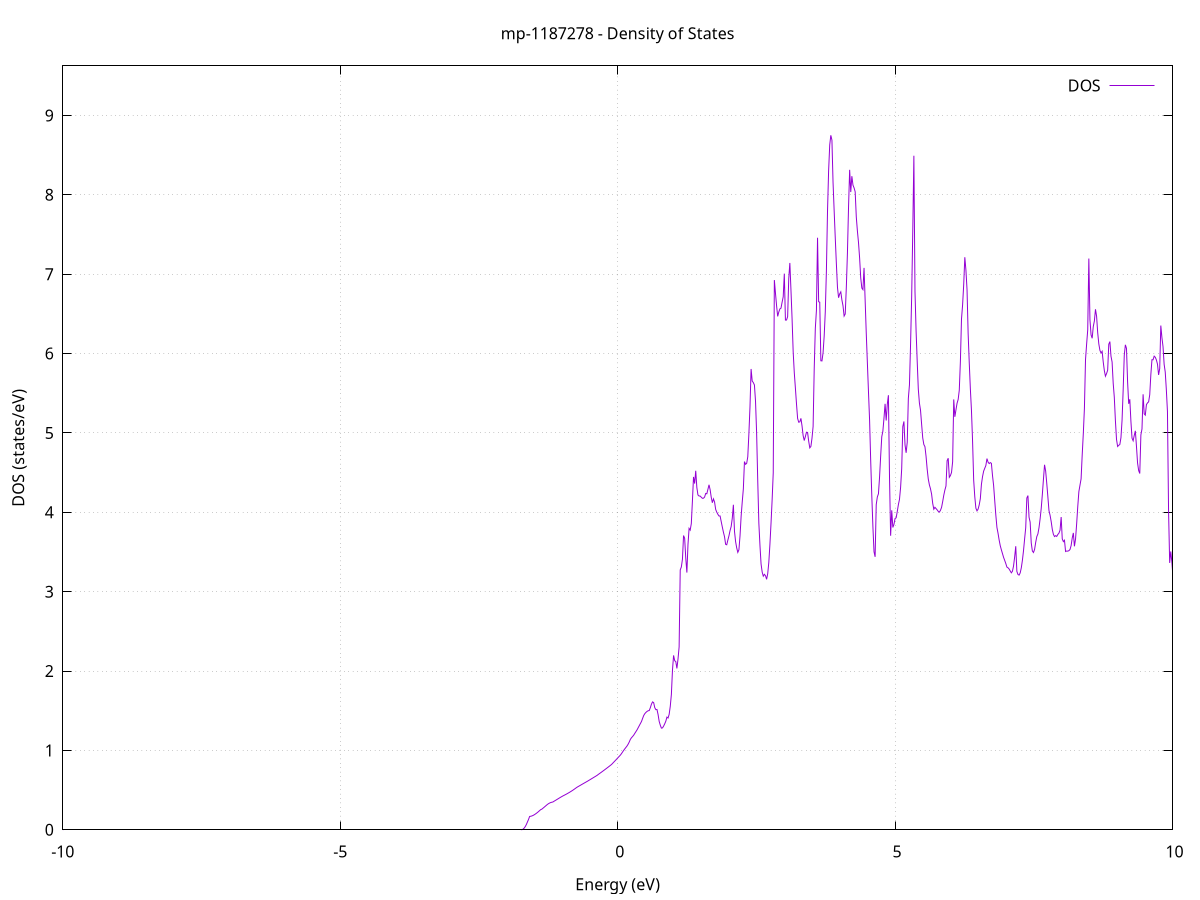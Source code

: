 set title 'mp-1187278 - Density of States'
set xlabel 'Energy (eV)'
set ylabel 'DOS (states/eV)'
set grid
set xrange [-10:10]
set yrange [0:9.625]
set xzeroaxis lt -1
set terminal png size 800,600
set output 'mp-1187278_dos_gnuplot.png'
plot '-' using 1:2 with lines title 'DOS'
-21.882900 0.000000
-21.863000 0.000000
-21.843000 0.000000
-21.823100 0.000000
-21.803100 0.000000
-21.783100 0.000000
-21.763200 0.000000
-21.743200 0.000000
-21.723300 0.000000
-21.703300 0.000000
-21.683400 0.000000
-21.663400 0.000000
-21.643400 0.000000
-21.623500 0.000000
-21.603500 0.000000
-21.583600 0.000000
-21.563600 0.000000
-21.543700 0.000000
-21.523700 0.000000
-21.503700 0.000000
-21.483800 0.000000
-21.463800 0.000000
-21.443900 0.000000
-21.423900 0.000000
-21.403900 0.000000
-21.384000 0.000000
-21.364000 0.000000
-21.344100 0.000000
-21.324100 0.000000
-21.304200 0.000000
-21.284200 0.000000
-21.264200 0.000000
-21.244300 0.000000
-21.224300 0.000000
-21.204400 0.000000
-21.184400 0.000000
-21.164500 0.000000
-21.144500 0.000000
-21.124500 0.000000
-21.104600 0.000000
-21.084600 0.000000
-21.064700 0.000000
-21.044700 0.000000
-21.024800 0.000000
-21.004800 0.000000
-20.984800 0.000000
-20.964900 0.000000
-20.944900 0.000000
-20.925000 0.000000
-20.905000 0.000000
-20.885100 0.000000
-20.865100 0.000000
-20.845100 0.000000
-20.825200 0.000000
-20.805200 0.000000
-20.785300 0.000000
-20.765300 0.000000
-20.745400 0.000000
-20.725400 0.000000
-20.705400 0.000000
-20.685500 0.000000
-20.665500 0.000000
-20.645600 0.000000
-20.625600 0.000000
-20.605700 0.000000
-20.585700 0.000000
-20.565700 0.000000
-20.545800 0.000000
-20.525800 0.000000
-20.505900 0.000000
-20.485900 0.000000
-20.466000 0.000000
-20.446000 0.000000
-20.426000 0.000000
-20.406100 0.000000
-20.386100 0.000000
-20.366200 0.000000
-20.346200 0.000000
-20.326300 0.000000
-20.306300 0.000000
-20.286300 0.000000
-20.266400 0.000000
-20.246400 0.000000
-20.226500 0.000000
-20.206500 0.000000
-20.186500 0.000000
-20.166600 0.000000
-20.146600 0.000000
-20.126700 0.000000
-20.106700 0.000000
-20.086800 0.000000
-20.066800 1.022700
-20.046800 10.816400
-20.026900 22.186700
-20.006900 130.619400
-19.987000 74.528400
-19.967000 69.391700
-19.947100 0.000000
-19.927100 0.000000
-19.907100 0.000000
-19.887200 0.000000
-19.867200 0.000000
-19.847300 0.000000
-19.827300 0.000000
-19.807400 0.000000
-19.787400 0.000000
-19.767400 0.000000
-19.747500 0.000000
-19.727500 0.000000
-19.707600 0.000000
-19.687600 0.000000
-19.667700 0.000000
-19.647700 0.000000
-19.627700 0.000000
-19.607800 0.000000
-19.587800 0.000000
-19.567900 0.000000
-19.547900 0.000000
-19.528000 1.578500
-19.508000 4.005100
-19.488000 15.387700
-19.468100 13.293100
-19.448100 21.117300
-19.428200 18.539000
-19.408200 20.058900
-19.388300 18.242800
-19.368300 24.564500
-19.348300 38.895300
-19.328400 27.065100
-19.308400 33.926800
-19.288500 84.432800
-19.268500 9.002700
-19.248600 16.709300
-19.228600 39.164100
-19.208600 39.108900
-19.188700 24.366000
-19.168700 40.071200
-19.148800 39.104700
-19.128800 40.049000
-19.108900 37.140900
-19.088900 33.124500
-19.068900 45.029800
-19.049000 37.094100
-19.029000 39.476600
-19.009100 53.175300
-18.989100 81.620600
-18.969100 35.236600
-18.949200 0.000000
-18.929200 0.000000
-18.909300 0.000000
-18.889300 0.000000
-18.869400 0.000000
-18.849400 0.000000
-18.829400 0.000000
-18.809500 0.000000
-18.789500 0.000000
-18.769600 0.000000
-18.749600 0.000000
-18.729700 0.000000
-18.709700 0.000000
-18.689700 0.000000
-18.669800 0.000000
-18.649800 0.000000
-18.629900 0.000000
-18.609900 0.000000
-18.590000 0.000000
-18.570000 0.000000
-18.550000 0.000000
-18.530100 0.000000
-18.510100 0.000000
-18.490200 0.000000
-18.470200 0.000000
-18.450300 0.000000
-18.430300 0.000000
-18.410300 0.000000
-18.390400 0.000000
-18.370400 0.000000
-18.350500 0.000000
-18.330500 0.000000
-18.310600 0.000000
-18.290600 0.000000
-18.270600 0.000000
-18.250700 0.000000
-18.230700 0.000000
-18.210800 0.000000
-18.190800 0.000000
-18.170900 0.000000
-18.150900 0.000000
-18.130900 0.000000
-18.111000 0.000000
-18.091000 0.000000
-18.071100 0.000000
-18.051100 0.000000
-18.031200 0.000000
-18.011200 0.000000
-17.991200 0.000000
-17.971300 0.000000
-17.951300 0.000000
-17.931400 0.000000
-17.911400 0.000000
-17.891500 0.000000
-17.871500 0.000000
-17.851500 0.000000
-17.831600 0.000000
-17.811600 0.000000
-17.791700 0.000000
-17.771700 0.000000
-17.751800 0.000000
-17.731800 0.000000
-17.711800 0.000000
-17.691900 0.000000
-17.671900 0.000000
-17.652000 0.000000
-17.632000 0.000000
-17.612000 0.000000
-17.592100 0.000000
-17.572100 0.000000
-17.552200 0.000000
-17.532200 0.000000
-17.512300 0.000000
-17.492300 0.000000
-17.472300 0.000000
-17.452400 0.000000
-17.432400 0.000000
-17.412500 0.000000
-17.392500 0.000000
-17.372600 0.000000
-17.352600 0.000000
-17.332600 0.000000
-17.312700 0.000000
-17.292700 0.000000
-17.272800 0.000000
-17.252800 0.000000
-17.232900 0.000000
-17.212900 0.000000
-17.192900 0.000000
-17.173000 0.000000
-17.153000 0.000000
-17.133100 0.000000
-17.113100 0.000000
-17.093200 0.000000
-17.073200 0.000000
-17.053200 0.000000
-17.033300 0.000000
-17.013300 0.000000
-16.993400 0.000000
-16.973400 0.000000
-16.953500 0.000000
-16.933500 0.000000
-16.913500 0.000000
-16.893600 0.000000
-16.873600 0.000000
-16.853700 0.000000
-16.833700 0.000000
-16.813800 0.000000
-16.793800 0.000000
-16.773800 0.000000
-16.753900 0.000000
-16.733900 0.000000
-16.714000 0.000000
-16.694000 0.000000
-16.674100 0.000000
-16.654100 0.000000
-16.634100 0.000000
-16.614200 0.000000
-16.594200 0.000000
-16.574300 0.000000
-16.554300 0.000000
-16.534400 0.000000
-16.514400 0.000000
-16.494400 0.000000
-16.474500 0.000000
-16.454500 0.000000
-16.434600 0.000000
-16.414600 0.000000
-16.394600 0.000000
-16.374700 0.000000
-16.354700 0.000000
-16.334800 0.000000
-16.314800 0.000000
-16.294900 0.000000
-16.274900 0.000000
-16.254900 0.000000
-16.235000 0.000000
-16.215000 0.000000
-16.195100 0.000000
-16.175100 0.000000
-16.155200 0.000000
-16.135200 0.000000
-16.115200 0.000000
-16.095300 0.000000
-16.075300 0.000000
-16.055400 0.000000
-16.035400 0.000000
-16.015500 0.000000
-15.995500 0.000000
-15.975500 0.000000
-15.955600 0.000000
-15.935600 0.000000
-15.915700 0.000000
-15.895700 0.000000
-15.875800 0.000000
-15.855800 0.000000
-15.835800 0.000000
-15.815900 0.000000
-15.795900 0.000000
-15.776000 0.000000
-15.756000 0.000000
-15.736100 0.000000
-15.716100 0.000000
-15.696100 0.000000
-15.676200 0.000000
-15.656200 0.000000
-15.636300 0.000000
-15.616300 0.000000
-15.596400 0.000000
-15.576400 0.000000
-15.556400 0.000000
-15.536500 0.000000
-15.516500 0.000000
-15.496600 0.000000
-15.476600 0.000000
-15.456700 0.000000
-15.436700 0.000000
-15.416700 0.000000
-15.396800 0.000000
-15.376800 0.000000
-15.356900 0.000000
-15.336900 0.000000
-15.317000 0.000000
-15.297000 0.000000
-15.277000 0.000000
-15.257100 0.000000
-15.237100 0.000000
-15.217200 0.000000
-15.197200 0.000000
-15.177200 0.000000
-15.157300 0.000000
-15.137300 0.000000
-15.117400 0.000000
-15.097400 0.000000
-15.077500 0.000000
-15.057500 0.000000
-15.037500 0.000000
-15.017600 0.000000
-14.997600 0.000000
-14.977700 0.000000
-14.957700 0.000000
-14.937800 0.000000
-14.917800 0.000000
-14.897800 0.000000
-14.877900 0.000000
-14.857900 0.000000
-14.838000 0.000000
-14.818000 0.000000
-14.798100 0.000000
-14.778100 0.000000
-14.758100 0.000000
-14.738200 0.000000
-14.718200 0.000000
-14.698300 0.000000
-14.678300 0.000000
-14.658400 0.000000
-14.638400 0.000000
-14.618400 0.000000
-14.598500 0.000000
-14.578500 0.000000
-14.558600 0.000000
-14.538600 0.000000
-14.518700 0.000000
-14.498700 0.000000
-14.478700 0.000000
-14.458800 0.000000
-14.438800 0.000000
-14.418900 0.000000
-14.398900 0.000000
-14.379000 0.000000
-14.359000 0.000000
-14.339000 0.000000
-14.319100 0.000000
-14.299100 0.000000
-14.279200 0.000000
-14.259200 0.000000
-14.239300 0.000000
-14.219300 0.000000
-14.199300 0.000000
-14.179400 0.000000
-14.159400 0.000000
-14.139500 0.000000
-14.119500 0.000000
-14.099600 0.000000
-14.079600 0.000000
-14.059600 0.000000
-14.039700 0.000000
-14.019700 0.000000
-13.999800 0.000000
-13.979800 0.000000
-13.959900 0.000000
-13.939900 0.000000
-13.919900 0.000000
-13.900000 0.000000
-13.880000 0.000000
-13.860100 0.000000
-13.840100 0.000000
-13.820100 0.000000
-13.800200 0.000000
-13.780200 0.000000
-13.760300 0.000000
-13.740300 0.000000
-13.720400 0.000000
-13.700400 0.000000
-13.680400 0.000000
-13.660500 0.000000
-13.640500 0.000000
-13.620600 0.000000
-13.600600 0.000000
-13.580700 0.000000
-13.560700 0.000000
-13.540700 0.000000
-13.520800 0.000000
-13.500800 0.000000
-13.480900 0.000000
-13.460900 0.000000
-13.441000 0.000000
-13.421000 0.000000
-13.401000 0.000000
-13.381100 0.000000
-13.361100 0.000000
-13.341200 0.000000
-13.321200 0.000000
-13.301300 0.000000
-13.281300 0.000000
-13.261300 0.000000
-13.241400 0.000000
-13.221400 0.000000
-13.201500 0.000000
-13.181500 0.000000
-13.161600 0.000000
-13.141600 0.000000
-13.121600 0.000000
-13.101700 0.000000
-13.081700 0.000000
-13.061800 0.000000
-13.041800 0.000000
-13.021900 0.000000
-13.001900 0.000000
-12.981900 0.000000
-12.962000 0.000000
-12.942000 0.000000
-12.922100 0.000000
-12.902100 0.000000
-12.882200 0.000000
-12.862200 0.000000
-12.842200 0.000000
-12.822300 0.000000
-12.802300 0.000000
-12.782400 0.000000
-12.762400 0.000000
-12.742500 0.000000
-12.722500 0.000000
-12.702500 0.000000
-12.682600 0.000000
-12.662600 0.000000
-12.642700 0.000000
-12.622700 0.000000
-12.602700 0.000000
-12.582800 0.000000
-12.562800 0.000000
-12.542900 0.000000
-12.522900 0.000000
-12.503000 0.000000
-12.483000 0.000000
-12.463000 0.000000
-12.443100 0.000000
-12.423100 0.000000
-12.403200 0.000000
-12.383200 0.000000
-12.363300 0.000000
-12.343300 0.000000
-12.323300 0.000000
-12.303400 0.000000
-12.283400 0.000000
-12.263500 0.000000
-12.243500 0.000000
-12.223600 0.000000
-12.203600 0.000000
-12.183600 0.000000
-12.163700 0.000000
-12.143700 0.000000
-12.123800 0.000000
-12.103800 0.000000
-12.083900 0.000000
-12.063900 0.000000
-12.043900 0.000000
-12.024000 0.000000
-12.004000 0.000000
-11.984100 0.000000
-11.964100 0.000000
-11.944200 0.000000
-11.924200 0.000000
-11.904200 0.000000
-11.884300 0.000000
-11.864300 0.000000
-11.844400 0.000000
-11.824400 0.000000
-11.804500 0.000000
-11.784500 0.000000
-11.764500 0.000000
-11.744600 0.000000
-11.724600 0.000000
-11.704700 0.000000
-11.684700 0.000000
-11.664800 0.000000
-11.644800 0.000000
-11.624800 0.000000
-11.604900 0.000000
-11.584900 0.000000
-11.565000 0.000000
-11.545000 0.000000
-11.525100 0.000000
-11.505100 0.000000
-11.485100 0.000000
-11.465200 0.000000
-11.445200 0.000000
-11.425300 0.000000
-11.405300 0.000000
-11.385300 0.000000
-11.365400 0.000000
-11.345400 0.000000
-11.325500 0.000000
-11.305500 0.000000
-11.285600 0.000000
-11.265600 0.000000
-11.245600 0.000000
-11.225700 0.000000
-11.205700 0.000000
-11.185800 0.000000
-11.165800 0.000000
-11.145900 0.000000
-11.125900 0.000000
-11.105900 0.000000
-11.086000 0.000000
-11.066000 0.000000
-11.046100 0.000000
-11.026100 0.000000
-11.006200 0.000000
-10.986200 0.000000
-10.966200 0.000000
-10.946300 0.000000
-10.926300 0.000000
-10.906400 0.000000
-10.886400 0.000000
-10.866500 0.000000
-10.846500 0.000000
-10.826500 0.000000
-10.806600 0.000000
-10.786600 0.000000
-10.766700 0.000000
-10.746700 0.000000
-10.726800 0.000000
-10.706800 0.000000
-10.686800 0.000000
-10.666900 0.000000
-10.646900 0.000000
-10.627000 0.000000
-10.607000 0.000000
-10.587100 0.000000
-10.567100 0.000000
-10.547100 0.000000
-10.527200 0.000000
-10.507200 0.000000
-10.487300 0.000000
-10.467300 0.000000
-10.447400 0.000000
-10.427400 0.000000
-10.407400 0.000000
-10.387500 0.000000
-10.367500 0.000000
-10.347600 0.000000
-10.327600 0.000000
-10.307700 0.000000
-10.287700 0.000000
-10.267700 0.000000
-10.247800 0.000000
-10.227800 0.000000
-10.207900 0.000000
-10.187900 0.000000
-10.168000 0.000000
-10.148000 0.000000
-10.128000 0.000000
-10.108100 0.000000
-10.088100 0.000000
-10.068200 0.000000
-10.048200 0.000000
-10.028200 0.000000
-10.008300 0.000000
-9.988300 0.000000
-9.968400 0.000000
-9.948400 0.000000
-9.928500 0.000000
-9.908500 0.000000
-9.888500 0.000000
-9.868600 0.000000
-9.848600 0.000000
-9.828700 0.000000
-9.808700 0.000000
-9.788800 0.000000
-9.768800 0.000000
-9.748800 0.000000
-9.728900 0.000000
-9.708900 0.000000
-9.689000 0.000000
-9.669000 0.000000
-9.649100 0.000000
-9.629100 0.000000
-9.609100 0.000000
-9.589200 0.000000
-9.569200 0.000000
-9.549300 0.000000
-9.529300 0.000000
-9.509400 0.000000
-9.489400 0.000000
-9.469400 0.000000
-9.449500 0.000000
-9.429500 0.000000
-9.409600 0.000000
-9.389600 0.000000
-9.369700 0.000000
-9.349700 0.000000
-9.329700 0.000000
-9.309800 0.000000
-9.289800 0.000000
-9.269900 0.000000
-9.249900 0.000000
-9.230000 0.000000
-9.210000 0.000000
-9.190000 0.000000
-9.170100 0.000000
-9.150100 0.000000
-9.130200 0.000000
-9.110200 0.000000
-9.090300 0.000000
-9.070300 0.000000
-9.050300 0.000000
-9.030400 0.000000
-9.010400 0.000000
-8.990500 0.000000
-8.970500 0.000000
-8.950600 0.000000
-8.930600 0.000000
-8.910600 0.000000
-8.890700 0.000000
-8.870700 0.000000
-8.850800 0.000000
-8.830800 0.000000
-8.810800 0.000000
-8.790900 0.000000
-8.770900 0.000000
-8.751000 0.000000
-8.731000 0.000000
-8.711100 0.000000
-8.691100 0.000000
-8.671100 0.000000
-8.651200 0.000000
-8.631200 0.000000
-8.611300 0.000000
-8.591300 0.000000
-8.571400 0.000000
-8.551400 0.000000
-8.531400 0.000000
-8.511500 0.000000
-8.491500 0.000000
-8.471600 0.000000
-8.451600 0.000000
-8.431700 0.000000
-8.411700 0.000000
-8.391700 0.000000
-8.371800 0.000000
-8.351800 0.000000
-8.331900 0.000000
-8.311900 0.000000
-8.292000 0.000000
-8.272000 0.000000
-8.252000 0.000000
-8.232100 0.000000
-8.212100 0.000000
-8.192200 0.000000
-8.172200 0.000000
-8.152300 0.000000
-8.132300 0.000000
-8.112300 0.000000
-8.092400 0.000000
-8.072400 0.000000
-8.052500 0.000000
-8.032500 0.000000
-8.012600 0.000000
-7.992600 0.000000
-7.972600 0.000000
-7.952700 0.000000
-7.932700 0.000000
-7.912800 0.000000
-7.892800 0.000000
-7.872900 0.000000
-7.852900 0.000000
-7.832900 0.000000
-7.813000 0.000000
-7.793000 0.000000
-7.773100 0.000000
-7.753100 0.000000
-7.733200 0.000000
-7.713200 0.000000
-7.693200 0.000000
-7.673300 0.000000
-7.653300 0.000000
-7.633400 0.000000
-7.613400 0.000000
-7.593400 0.000000
-7.573500 0.000000
-7.553500 0.000000
-7.533600 0.000000
-7.513600 0.000000
-7.493700 0.000000
-7.473700 0.000000
-7.453700 0.000000
-7.433800 0.000000
-7.413800 0.000000
-7.393900 0.000000
-7.373900 0.000000
-7.354000 0.000000
-7.334000 0.000000
-7.314000 0.000000
-7.294100 0.000000
-7.274100 0.000000
-7.254200 0.000000
-7.234200 0.000000
-7.214300 0.000000
-7.194300 0.000000
-7.174300 0.000000
-7.154400 0.000000
-7.134400 0.000000
-7.114500 0.000000
-7.094500 0.000000
-7.074600 0.000000
-7.054600 0.000000
-7.034600 0.000000
-7.014700 0.000000
-6.994700 0.000000
-6.974800 0.000000
-6.954800 0.000000
-6.934900 0.000000
-6.914900 0.000000
-6.894900 0.000000
-6.875000 0.000000
-6.855000 0.000000
-6.835100 0.000000
-6.815100 0.000000
-6.795200 0.000000
-6.775200 0.000000
-6.755200 0.000000
-6.735300 0.000000
-6.715300 0.000000
-6.695400 0.000000
-6.675400 0.000000
-6.655500 0.000000
-6.635500 0.000000
-6.615500 0.000000
-6.595600 0.000000
-6.575600 0.000000
-6.555700 0.000000
-6.535700 0.000000
-6.515800 0.000000
-6.495800 0.000000
-6.475800 0.000000
-6.455900 0.000000
-6.435900 0.000000
-6.416000 0.000000
-6.396000 0.000000
-6.376100 0.000000
-6.356100 0.000000
-6.336100 0.000000
-6.316200 0.000000
-6.296200 0.000000
-6.276300 0.000000
-6.256300 0.000000
-6.236300 0.000000
-6.216400 0.000000
-6.196400 0.000000
-6.176500 0.000000
-6.156500 0.000000
-6.136600 0.000000
-6.116600 0.000000
-6.096600 0.000000
-6.076700 0.000000
-6.056700 0.000000
-6.036800 0.000000
-6.016800 0.000000
-5.996900 0.000000
-5.976900 0.000000
-5.956900 0.000000
-5.937000 0.000000
-5.917000 0.000000
-5.897100 0.000000
-5.877100 0.000000
-5.857200 0.000000
-5.837200 0.000000
-5.817200 0.000000
-5.797300 0.000000
-5.777300 0.000000
-5.757400 0.000000
-5.737400 0.000000
-5.717500 0.000000
-5.697500 0.000000
-5.677500 0.000000
-5.657600 0.000000
-5.637600 0.000000
-5.617700 0.000000
-5.597700 0.000000
-5.577800 0.000000
-5.557800 0.000000
-5.537800 0.000000
-5.517900 0.000000
-5.497900 0.000000
-5.478000 0.000000
-5.458000 0.000000
-5.438100 0.000000
-5.418100 0.000000
-5.398100 0.000000
-5.378200 0.000000
-5.358200 0.000000
-5.338300 0.000000
-5.318300 0.000000
-5.298400 0.000000
-5.278400 0.000000
-5.258400 0.000000
-5.238500 0.000000
-5.218500 0.000000
-5.198600 0.000000
-5.178600 0.000000
-5.158700 0.000000
-5.138700 0.000000
-5.118700 0.000000
-5.098800 0.000000
-5.078800 0.000000
-5.058900 0.000000
-5.038900 0.000000
-5.018900 0.000000
-4.999000 0.000000
-4.979000 0.000000
-4.959100 0.000000
-4.939100 0.000000
-4.919200 0.000000
-4.899200 0.000000
-4.879200 0.000000
-4.859300 0.000000
-4.839300 0.000000
-4.819400 0.000000
-4.799400 0.000000
-4.779500 0.000000
-4.759500 0.000000
-4.739500 0.000000
-4.719600 0.000000
-4.699600 0.000000
-4.679700 0.000000
-4.659700 0.000000
-4.639800 0.000000
-4.619800 0.000000
-4.599800 0.000000
-4.579900 0.000000
-4.559900 0.000000
-4.540000 0.000000
-4.520000 0.000000
-4.500100 0.000000
-4.480100 0.000000
-4.460100 0.000000
-4.440200 0.000000
-4.420200 0.000000
-4.400300 0.000000
-4.380300 0.000000
-4.360400 0.000000
-4.340400 0.000000
-4.320400 0.000000
-4.300500 0.000000
-4.280500 0.000000
-4.260600 0.000000
-4.240600 0.000000
-4.220700 0.000000
-4.200700 0.000000
-4.180700 0.000000
-4.160800 0.000000
-4.140800 0.000000
-4.120900 0.000000
-4.100900 0.000000
-4.081000 0.000000
-4.061000 0.000000
-4.041000 0.000000
-4.021100 0.000000
-4.001100 0.000000
-3.981200 0.000000
-3.961200 0.000000
-3.941300 0.000000
-3.921300 0.000000
-3.901300 0.000000
-3.881400 0.000000
-3.861400 0.000000
-3.841500 0.000000
-3.821500 0.000000
-3.801500 0.000000
-3.781600 0.000000
-3.761600 0.000000
-3.741700 0.000000
-3.721700 0.000000
-3.701800 0.000000
-3.681800 0.000000
-3.661800 0.000000
-3.641900 0.000000
-3.621900 0.000000
-3.602000 0.000000
-3.582000 0.000000
-3.562100 0.000000
-3.542100 0.000000
-3.522100 0.000000
-3.502200 0.000000
-3.482200 0.000000
-3.462300 0.000000
-3.442300 0.000000
-3.422400 0.000000
-3.402400 0.000000
-3.382400 0.000000
-3.362500 0.000000
-3.342500 0.000000
-3.322600 0.000000
-3.302600 0.000000
-3.282700 0.000000
-3.262700 0.000000
-3.242700 0.000000
-3.222800 0.000000
-3.202800 0.000000
-3.182900 0.000000
-3.162900 0.000000
-3.143000 0.000000
-3.123000 0.000000
-3.103000 0.000000
-3.083100 0.000000
-3.063100 0.000000
-3.043200 0.000000
-3.023200 0.000000
-3.003300 0.000000
-2.983300 0.000000
-2.963300 0.000000
-2.943400 0.000000
-2.923400 0.000000
-2.903500 0.000000
-2.883500 0.000000
-2.863600 0.000000
-2.843600 0.000000
-2.823600 0.000000
-2.803700 0.000000
-2.783700 0.000000
-2.763800 0.000000
-2.743800 0.000000
-2.723900 0.000000
-2.703900 0.000000
-2.683900 0.000000
-2.664000 0.000000
-2.644000 0.000000
-2.624100 0.000000
-2.604100 0.000000
-2.584200 0.000000
-2.564200 0.000000
-2.544200 0.000000
-2.524300 0.000000
-2.504300 0.000000
-2.484400 0.000000
-2.464400 0.000000
-2.444400 0.000000
-2.424500 0.000000
-2.404500 0.000000
-2.384600 0.000000
-2.364600 0.000000
-2.344700 0.000000
-2.324700 0.000000
-2.304700 0.000000
-2.284800 0.000000
-2.264800 0.000000
-2.244900 0.000000
-2.224900 0.000000
-2.205000 0.000000
-2.185000 0.000000
-2.165000 0.000000
-2.145100 0.000000
-2.125100 0.000000
-2.105200 0.000000
-2.085200 0.000000
-2.065300 0.000000
-2.045300 0.000000
-2.025300 0.000000
-2.005400 0.000000
-1.985400 0.000000
-1.965500 0.000000
-1.945500 0.000000
-1.925600 0.000000
-1.905600 0.000000
-1.885600 0.000000
-1.865700 0.000000
-1.845700 0.000000
-1.825800 0.000000
-1.805800 0.000000
-1.785900 0.000000
-1.765900 0.000000
-1.745900 0.000000
-1.726000 0.000700
-1.706000 0.007000
-1.686100 0.019800
-1.666100 0.039100
-1.646200 0.065000
-1.626200 0.097400
-1.606200 0.130000
-1.586300 0.168000
-1.566300 0.170200
-1.546400 0.174100
-1.526400 0.180000
-1.506500 0.187700
-1.486500 0.196700
-1.466500 0.206600
-1.446600 0.217300
-1.426600 0.229000
-1.406700 0.241400
-1.386700 0.253700
-1.366800 0.259700
-1.346800 0.271100
-1.326800 0.282800
-1.306900 0.294700
-1.286900 0.306900
-1.267000 0.318600
-1.247000 0.328500
-1.227000 0.336500
-1.207100 0.342700
-1.187100 0.347000
-1.167200 0.350000
-1.147200 0.359000
-1.127300 0.367400
-1.107300 0.375900
-1.087300 0.384500
-1.067400 0.393200
-1.047400 0.401700
-1.027500 0.410000
-1.007500 0.418000
-0.987600 0.425800
-0.967600 0.433200
-0.947600 0.440400
-0.927700 0.447800
-0.907700 0.455600
-0.887800 0.463600
-0.867800 0.471800
-0.847900 0.480300
-0.827900 0.489200
-0.807900 0.498400
-0.788000 0.508000
-0.768000 0.518000
-0.748100 0.528200
-0.728100 0.537700
-0.708200 0.545800
-0.688200 0.553800
-0.668200 0.561900
-0.648300 0.570000
-0.628300 0.578100
-0.608400 0.586100
-0.588400 0.594100
-0.568500 0.602100
-0.548500 0.609900
-0.528500 0.618400
-0.508600 0.626800
-0.488600 0.635200
-0.468700 0.643600
-0.448700 0.652100
-0.428800 0.660600
-0.408800 0.669100
-0.388800 0.677700
-0.368900 0.686300
-0.348900 0.697400
-0.329000 0.707300
-0.309000 0.717300
-0.289100 0.727400
-0.269100 0.737700
-0.249100 0.748000
-0.229200 0.758500
-0.209200 0.769100
-0.189300 0.779600
-0.169300 0.790300
-0.149400 0.801100
-0.129400 0.812000
-0.109400 0.823000
-0.089500 0.837800
-0.069500 0.852400
-0.049600 0.867000
-0.029600 0.881700
-0.009600 0.896600
0.010300 0.911700
0.030300 0.926700
0.050200 0.941500
0.070200 0.960400
0.090100 0.981500
0.110100 1.001600
0.130100 1.020500
0.150000 1.038500
0.170000 1.056700
0.189900 1.079500
0.209900 1.107200
0.229800 1.139900
0.249800 1.159900
0.269800 1.175300
0.289700 1.192500
0.309700 1.215200
0.329600 1.236900
0.349600 1.258700
0.369500 1.285200
0.389500 1.311500
0.409500 1.337700
0.429400 1.363800
0.449400 1.401900
0.469300 1.439200
0.489300 1.462600
0.509200 1.478500
0.529200 1.490800
0.549200 1.499600
0.569100 1.502000
0.589100 1.538200
0.609000 1.582500
0.629000 1.611400
0.648900 1.602400
0.668900 1.539100
0.688900 1.513700
0.708800 1.515600
0.728800 1.451800
0.748700 1.365000
0.768700 1.317200
0.788600 1.280800
0.808600 1.283900
0.828600 1.307000
0.848500 1.335300
0.868500 1.368600
0.888400 1.419700
0.908400 1.408000
0.928300 1.454000
0.948300 1.554800
0.968300 1.704300
0.988200 2.011800
1.008200 2.197200
1.028100 2.130300
1.048100 2.118900
1.068000 2.032900
1.088000 2.151900
1.108000 2.303700
1.127900 3.274300
1.147900 3.310900
1.167800 3.408700
1.187800 3.707300
1.207700 3.673100
1.227700 3.422900
1.247700 3.240800
1.267600 3.593700
1.287600 3.797400
1.307500 3.776100
1.327500 3.857100
1.347500 4.140500
1.367400 4.445800
1.387400 4.362100
1.407300 4.523400
1.427300 4.313100
1.447200 4.218800
1.467200 4.205500
1.487200 4.204700
1.507100 4.190200
1.527100 4.176400
1.547000 4.177900
1.567000 4.191900
1.586900 4.237500
1.606900 4.233500
1.626900 4.289200
1.646800 4.346500
1.666800 4.285300
1.686700 4.190100
1.706700 4.120500
1.726600 4.168900
1.746600 4.130200
1.766600 4.037000
1.786500 4.001400
1.806500 3.975200
1.826400 3.954000
1.846400 3.953700
1.866300 3.884300
1.886300 3.815100
1.906300 3.749400
1.926200 3.692300
1.946200 3.596600
1.966100 3.590900
1.986100 3.649200
2.006000 3.703600
2.026000 3.770100
2.046000 3.820800
2.065900 3.925100
2.085900 4.094800
2.105800 3.761300
2.125800 3.630300
2.145700 3.552200
2.165700 3.495100
2.185700 3.527300
2.205600 3.702900
2.225600 3.950400
2.245500 4.130500
2.265500 4.294800
2.285400 4.639100
2.305400 4.604800
2.325400 4.616500
2.345300 4.699200
2.365300 4.988200
2.385200 5.328400
2.405200 5.805800
2.425100 5.654300
2.445100 5.634800
2.465100 5.604400
2.485000 5.398900
2.505000 4.992100
2.524900 4.399100
2.544900 3.863300
2.564900 3.583800
2.584800 3.348900
2.604800 3.247600
2.624700 3.195500
2.644700 3.218600
2.664600 3.201500
2.684600 3.155900
2.704600 3.226600
2.724500 3.368700
2.744500 3.597800
2.764400 3.862800
2.784400 4.159100
2.804300 4.497100
2.824300 6.926400
2.844300 6.761800
2.864200 6.604400
2.884200 6.468600
2.904100 6.523200
2.924100 6.563000
2.944000 6.572200
2.964000 6.647100
2.984000 6.715500
3.003900 7.007100
3.023900 6.422200
3.043800 6.422700
3.063800 6.465900
3.083700 6.944100
3.103700 7.141700
3.123700 6.800400
3.143600 6.441200
3.163600 6.021400
3.183500 5.759700
3.203500 5.565400
3.223400 5.365800
3.243400 5.183100
3.263400 5.135100
3.283300 5.139800
3.303300 5.183900
3.323200 5.087900
3.343200 4.965900
3.363100 4.904400
3.383100 4.953100
3.403100 5.009100
3.423000 5.006000
3.443000 4.896500
3.462900 4.811900
3.482900 4.830300
3.502800 4.933800
3.522800 5.081100
3.542800 5.809800
3.562700 6.317100
3.582700 6.546100
3.602600 7.459200
3.622600 6.653600
3.642500 6.647100
3.662500 5.909200
3.682500 5.907400
3.702400 6.011300
3.722400 6.221000
3.742300 6.525800
3.762300 7.040600
3.782200 7.787400
3.802200 8.302900
3.822200 8.628200
3.842100 8.750400
3.862100 8.689400
3.882000 8.158700
3.902000 7.802900
3.922000 7.460300
3.941900 7.134800
3.961900 6.834600
3.981800 6.703800
4.001800 6.752300
4.021700 6.777900
4.041700 6.675700
4.061700 6.602300
4.081600 6.472400
4.101600 6.498700
4.121500 6.835600
4.141500 7.268700
4.161400 7.848100
4.181400 8.315600
4.201400 8.035300
4.221300 8.234900
4.241300 8.122700
4.261200 8.087700
4.281200 8.037900
4.301100 7.721700
4.321100 7.544500
4.341100 7.397300
4.361000 7.203700
4.381000 6.953200
4.400900 6.825400
4.420900 6.805600
4.440800 7.079900
4.460800 6.669300
4.480800 6.255500
4.500700 5.886500
4.520700 5.518600
4.540600 5.163300
4.560600 4.651900
4.580500 4.206100
4.600500 3.819500
4.620500 3.502800
4.640400 3.438900
4.660400 4.096400
4.680300 4.193100
4.700300 4.233400
4.720200 4.442100
4.740200 4.707800
4.760200 4.952500
4.780100 5.022900
4.800100 5.185800
4.820000 5.366800
4.840000 5.156800
4.859900 5.361300
4.879900 5.475400
4.899900 4.438700
4.919800 3.704700
4.939800 4.025300
4.959700 3.809300
4.979700 3.846800
4.999600 3.921300
5.019600 3.931100
5.039600 4.009800
5.059500 4.096100
5.079500 4.163000
5.099400 4.312300
5.119400 4.550200
5.139400 5.080300
5.159300 5.144900
5.179300 4.850000
5.199200 4.749800
5.219200 4.881700
5.239100 5.434300
5.259100 5.605100
5.279100 6.113900
5.299000 6.715200
5.319000 7.545900
5.338900 8.492600
5.358900 6.784500
5.378800 6.286300
5.398800 5.904300
5.418800 5.552000
5.438700 5.376400
5.458700 5.285700
5.478600 5.108600
5.498600 4.937300
5.518500 4.854200
5.538500 4.826800
5.558500 4.704800
5.578400 4.545500
5.598400 4.420000
5.618300 4.346100
5.638300 4.296500
5.658200 4.229600
5.678200 4.112900
5.698200 4.038900
5.718100 4.063100
5.738100 4.047300
5.758000 4.031100
5.778000 4.011900
5.797900 4.002100
5.817900 4.024600
5.837900 4.061800
5.857800 4.133900
5.877800 4.214600
5.897700 4.280400
5.917700 4.331800
5.937600 4.650100
5.957600 4.681500
5.977600 4.441200
5.997500 4.462300
6.017500 4.502300
6.037400 4.637000
6.057400 5.422400
6.077300 5.203300
6.097300 5.290800
6.117300 5.374500
6.137200 5.422100
6.157200 5.538000
6.177100 5.896200
6.197100 6.434700
6.217000 6.613600
6.237000 6.869100
6.257000 7.213800
6.276900 7.051600
6.296900 6.806700
6.316800 6.255600
6.336800 5.888900
6.356800 5.557000
6.376700 5.285400
6.396700 4.897900
6.416600 4.405500
6.436600 4.196000
6.456500 4.051500
6.476500 4.018400
6.496500 4.040600
6.516400 4.093200
6.536400 4.171000
6.556300 4.352200
6.576300 4.449700
6.596200 4.518400
6.616200 4.554500
6.636200 4.589600
6.656100 4.676700
6.676100 4.631400
6.696000 4.614100
6.716000 4.626300
6.735900 4.617200
6.755900 4.463900
6.775900 4.339100
6.795800 4.149800
6.815800 3.965200
6.835700 3.809800
6.855700 3.735900
6.875600 3.651400
6.895600 3.579800
6.915600 3.528100
6.935500 3.480400
6.955500 3.432600
6.975400 3.394500
6.995400 3.355200
7.015300 3.310100
7.035300 3.301200
7.055300 3.285800
7.075200 3.261300
7.095200 3.237600
7.115100 3.256700
7.135100 3.323600
7.155000 3.436800
7.175000 3.572400
7.195000 3.255700
7.214900 3.216600
7.234900 3.208700
7.254800 3.236100
7.274800 3.299400
7.294700 3.394100
7.314700 3.515300
7.334700 3.664700
7.354600 3.805700
7.374600 4.180000
7.394500 4.210600
7.414500 3.938800
7.434400 3.876200
7.454400 3.613300
7.474400 3.512500
7.494300 3.493500
7.514300 3.531200
7.534200 3.620300
7.554200 3.693500
7.574100 3.727400
7.594100 3.806700
7.614100 3.917900
7.634000 4.048300
7.654000 4.222400
7.673900 4.413600
7.693900 4.598800
7.713900 4.520600
7.733800 4.365500
7.753800 4.195700
7.773700 4.021500
7.793700 3.962200
7.813600 3.883500
7.833600 3.785200
7.853600 3.722300
7.873500 3.694700
7.893500 3.705700
7.913400 3.696400
7.933400 3.720900
7.953300 3.737400
7.973300 3.775400
7.993300 3.940400
8.013200 3.664700
8.033200 3.630800
8.053100 3.648100
8.073100 3.506100
8.093000 3.512200
8.113000 3.510800
8.133000 3.516800
8.152900 3.531500
8.172900 3.581400
8.192800 3.675900
8.212800 3.740400
8.232700 3.571700
8.252700 3.664900
8.272700 3.856100
8.292600 4.073400
8.312600 4.261200
8.332500 4.341700
8.352500 4.421300
8.372400 4.718900
8.392400 4.989500
8.412400 5.308100
8.432300 5.924500
8.452300 6.119100
8.472200 6.299200
8.492200 7.197700
8.512100 6.427200
8.532100 6.236200
8.552100 6.192800
8.572000 6.339200
8.592000 6.410400
8.611900 6.558000
8.631900 6.470300
8.651800 6.263500
8.671800 6.122800
8.691800 6.040600
8.711700 6.007800
8.731700 6.028900
8.751600 5.894800
8.771600 5.785700
8.791500 5.714900
8.811500 5.747700
8.831500 5.790500
8.851400 6.117600
8.871400 6.151300
8.891300 5.967300
8.911300 5.893800
8.931300 5.625800
8.951200 5.449600
8.971200 5.153400
8.991100 4.917800
9.011100 4.829300
9.031000 4.844000
9.051000 4.854800
9.071000 4.940800
9.090900 5.159400
9.110900 5.541200
9.130800 5.979000
9.150800 6.110400
9.170700 6.065800
9.190700 5.643800
9.210700 5.367300
9.230600 5.424600
9.250600 5.145900
9.270500 4.934200
9.290500 4.901400
9.310400 4.968300
9.330400 5.026600
9.350400 4.833900
9.370300 4.622100
9.390300 4.525900
9.410200 4.488800
9.430200 4.975000
9.450100 5.050200
9.470100 5.487000
9.490100 5.240800
9.510000 5.224500
9.530000 5.356600
9.549900 5.378900
9.569900 5.391900
9.589800 5.481500
9.609800 5.735800
9.629800 5.922500
9.649700 5.922300
9.669700 5.967500
9.689600 5.953800
9.709600 5.920700
9.729500 5.867100
9.749500 5.731000
9.769500 5.810600
9.789400 6.353300
9.809400 6.201000
9.829300 6.087100
9.849300 5.864600
9.869200 5.766900
9.889200 5.544100
9.909200 5.270000
9.929100 4.014800
9.949100 3.362200
9.969000 3.507100
9.989000 3.369000
10.008900 3.182600
10.028900 3.157400
10.048900 3.186600
10.068800 3.179300
10.088800 3.135700
10.108700 3.057200
10.128700 2.960100
10.148700 2.858400
10.168600 2.744400
10.188600 2.674500
10.208500 2.704700
10.228500 2.584300
10.248400 2.516600
10.268400 2.481200
10.288400 2.487200
10.308300 2.383400
10.328300 2.279100
10.348200 2.185700
10.368200 2.035700
10.388100 1.910000
10.408100 1.804600
10.428100 1.708900
10.448000 1.621100
10.468000 1.539700
10.487900 1.464800
10.507900 1.560700
10.527800 1.450100
10.547800 1.301800
10.567800 1.161200
10.587700 1.029000
10.607700 0.905100
10.627600 0.801200
10.647600 0.711500
10.667500 0.634300
10.687500 0.569600
10.707500 0.517700
10.727400 0.525500
10.747400 0.755000
10.767300 0.750700
10.787300 0.779800
10.807200 0.799600
10.827200 0.871600
10.847200 0.989100
10.867100 1.149500
10.887100 1.321500
10.907000 1.478700
10.927000 1.778100
10.946900 2.017400
10.966900 2.228600
10.986900 2.413000
11.006800 2.579800
11.026800 2.739600
11.046700 2.894600
11.066700 3.108200
11.086600 3.308400
11.106600 3.477300
11.126600 3.686800
11.146500 3.878000
11.166500 3.883200
11.186400 3.842500
11.206400 3.900400
11.226300 3.953500
11.246300 4.010600
11.266300 4.053100
11.286200 4.047900
11.306200 3.979600
11.326100 3.988900
11.346100 4.000300
11.366000 4.065600
11.386000 4.146200
11.406000 4.203100
11.425900 4.237100
11.445900 4.250900
11.465800 4.168300
11.485800 4.175500
11.505800 4.149800
11.525700 4.118000
11.545700 3.737100
11.565600 3.656700
11.585600 4.190000
11.605500 4.817400
11.625500 5.063500
11.645500 4.194800
11.665400 3.696400
11.685400 3.226300
11.705300 3.213200
11.725300 3.191600
11.745200 3.161000
11.765200 3.128100
11.785200 3.085300
11.805100 3.073000
11.825100 3.079900
11.845000 3.100900
11.865000 3.139200
11.884900 3.161200
11.904900 3.225900
11.924900 3.309400
11.944800 3.380900
11.964800 3.390500
11.984700 3.361300
12.004700 3.259700
12.024600 3.197400
12.044600 3.227900
12.064600 3.244400
12.084500 3.602200
12.104500 4.000500
12.124400 3.990500
12.144400 3.299300
12.164300 3.301200
12.184300 3.318300
12.204300 3.343000
12.224200 3.379100
12.244200 3.445900
12.264100 3.832900
12.284100 3.125200
12.304000 3.102400
12.324000 3.074200
12.344000 3.156100
12.363900 2.971100
12.383900 2.864600
12.403800 2.778000
12.423800 2.710800
12.443700 2.654600
12.463700 2.623000
12.483700 2.601200
12.503600 2.586000
12.523600 2.557500
12.543500 2.539200
12.563500 2.521900
12.583400 2.809400
12.603400 2.600700
12.623400 2.591800
12.643300 2.607500
12.663300 2.646100
12.683200 2.693900
12.703200 2.730500
12.723200 2.788100
12.743100 2.867700
12.763100 2.967500
12.783000 3.068200
12.803000 3.172000
12.822900 3.274700
12.842900 3.377400
12.862900 3.548400
12.882800 3.886100
12.902800 3.759600
12.922700 3.857400
12.942700 3.985600
12.962600 4.099300
12.982600 4.198400
13.002600 4.307600
13.022500 4.428800
13.042500 4.575000
13.062400 4.731300
13.082400 4.854300
13.102300 4.989800
13.122300 5.274100
13.142300 5.529200
13.162200 5.784500
13.182200 6.085300
13.202100 6.550700
13.222100 7.239600
13.242000 8.194400
13.262000 9.411600
13.282000 17.059200
13.301900 88.609500
13.321900 17.572900
13.341800 12.360000
13.361800 10.042700
13.381700 8.260300
13.401700 7.177500
13.421700 6.485100
13.441600 5.933700
13.461600 5.570100
13.481500 4.999400
13.501500 4.562700
13.521400 4.225700
13.541400 3.959600
13.561400 3.771400
13.581300 3.593000
13.601300 3.481900
13.621200 3.381100
13.641200 3.278600
13.661100 3.217200
13.681100 3.178800
13.701100 3.144800
13.721000 3.115800
13.741000 3.106100
13.760900 3.094600
13.780900 3.090700
13.800800 3.104400
13.820800 3.142000
13.840800 3.209800
13.860700 3.290000
13.880700 3.381000
13.900600 3.518400
13.920600 3.645700
13.940600 3.836400
13.960500 3.936900
13.980500 4.029300
14.000400 4.186700
14.020400 3.797000
14.040300 3.790300
14.060300 3.767600
14.080300 3.765500
14.100200 3.815000
14.120200 3.961700
14.140100 4.005000
14.160100 4.076700
14.180000 4.153700
14.200000 4.245900
14.220000 4.360200
14.239900 4.449900
14.259900 4.540600
14.279800 4.629000
14.299800 4.730300
14.319700 4.864300
14.339700 4.994300
14.359700 5.181300
14.379600 5.210700
14.399600 5.315100
14.419500 5.424200
14.439500 5.511300
14.459400 5.409200
14.479400 5.292900
14.499400 5.206600
14.519300 5.148500
14.539300 5.091200
14.559200 5.104200
14.579200 5.112700
14.599100 5.116700
14.619100 5.090300
14.639100 5.002900
14.659000 5.067200
14.679000 5.138000
14.698900 5.144400
14.718900 5.175400
14.738800 5.192300
14.758800 5.216300
14.778800 5.216300
14.798700 5.195600
14.818700 5.204100
14.838600 5.140300
14.858600 5.066100
14.878500 5.028600
14.898500 4.958300
14.918500 4.876400
14.938400 4.982200
14.958400 4.265400
14.978300 3.973300
14.998300 3.935500
15.018200 4.210800
15.038200 4.410700
15.058200 4.303200
15.078100 4.372300
15.098100 4.547800
15.118000 4.670100
15.138000 4.648300
15.157900 4.685300
15.177900 4.871400
15.197900 5.143500
15.217800 5.405200
15.237800 5.596300
15.257700 5.630200
15.277700 5.592200
15.297700 5.388300
15.317600 5.134600
15.337600 4.927400
15.357500 4.742100
15.377500 4.465400
15.397400 4.197800
15.417400 4.086800
15.437400 3.979000
15.457300 3.828500
15.477300 3.648500
15.497200 3.430400
15.517200 3.193100
15.537100 2.986200
15.557100 2.852100
15.577100 2.369100
15.597000 1.992200
15.617000 1.755800
15.636900 1.571100
15.656900 1.415000
15.676800 1.284900
15.696800 1.181400
15.716800 1.087200
15.736700 1.072500
15.756700 0.841500
15.776600 0.677400
15.796600 0.546600
15.816500 0.484600
15.836500 0.422500
15.856500 0.387000
15.876400 0.351300
15.896400 0.315100
15.916300 0.278500
15.936300 0.268400
15.956200 0.243900
15.976200 0.215400
15.996200 0.183100
16.016100 0.151800
16.036100 0.123400
16.056000 0.094400
16.076000 0.070600
16.095900 0.052000
16.115900 0.038500
16.135900 0.029200
16.155800 0.021000
16.175800 0.013400
16.195700 0.006600
16.215700 0.000500
16.235600 0.000000
16.255600 0.000000
16.275600 0.000000
16.295500 0.000000
16.315500 0.000000
16.335400 0.000000
16.355400 0.000000
16.375300 0.000000
16.395300 0.000000
16.415300 0.000000
16.435200 0.000000
16.455200 0.000000
16.475100 0.000000
16.495100 0.000000
16.515100 0.000000
16.535000 0.000000
16.555000 0.000000
16.574900 0.000000
16.594900 0.000000
16.614800 0.000000
16.634800 0.000000
16.654800 0.000000
16.674700 0.000000
16.694700 0.000000
16.714600 0.000000
16.734600 0.000000
16.754500 0.000000
16.774500 0.000000
16.794500 0.000000
16.814400 0.000000
16.834400 0.000000
16.854300 0.000000
16.874300 0.000000
16.894200 0.000000
16.914200 0.000000
16.934200 0.000000
16.954100 0.000000
16.974100 0.000000
16.994000 0.000000
17.014000 0.000000
17.033900 0.000000
17.053900 0.000000
17.073900 0.000000
17.093800 0.000000
17.113800 0.000000
17.133700 0.000000
17.153700 0.000000
17.173600 0.000000
17.193600 0.000000
17.213600 0.000000
17.233500 0.000000
17.253500 0.000000
17.273400 0.000000
17.293400 0.000000
17.313300 0.000000
17.333300 0.000000
17.353300 0.000000
17.373200 0.000000
17.393200 0.000000
17.413100 0.000000
17.433100 0.000000
17.453000 0.000000
17.473000 0.000000
17.493000 0.000000
17.512900 0.000000
17.532900 0.000000
17.552800 0.000000
17.572800 0.000000
17.592700 0.000000
17.612700 0.000000
17.632700 0.000000
17.652600 0.000000
17.672600 0.000000
17.692500 0.000000
17.712500 0.000000
17.732500 0.000000
17.752400 0.000000
17.772400 0.000000
17.792300 0.000000
17.812300 0.000000
17.832200 0.000000
17.852200 0.000000
17.872200 0.000000
17.892100 0.000000
17.912100 0.000000
17.932000 0.000000
17.952000 0.000000
17.971900 0.000000
17.991900 0.000000
18.011900 0.000000
18.031800 0.000000
e
